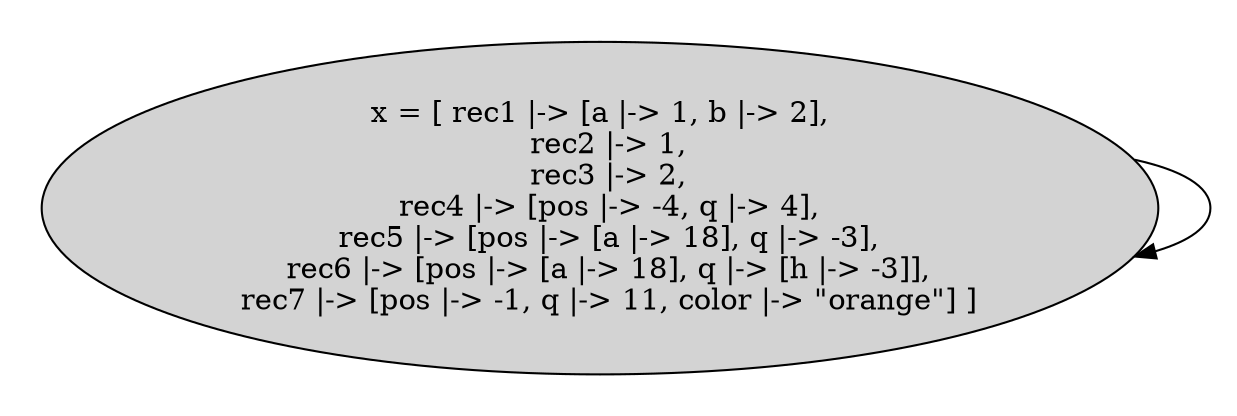 strict digraph DiskGraph {
nodesep=0.35;
subgraph cluster_graph {
color="white";
8197327334915441840 [label="x = [ rec1 |-> [a |-> 1, b |-> 2],\n  rec2 |-> 1,\n  rec3 |-> 2,\n  rec4 |-> [pos |-> -4, q |-> 4],\n  rec5 |-> [pos |-> [a |-> 18], q |-> -3],\n  rec6 |-> [pos |-> [a |-> 18], q |-> [h |-> -3]],\n  rec7 |-> [pos |-> -1, q |-> 11, color |-> \"orange\"] ]",style = filled]
8197327334915441840 -> 8197327334915441840 [label="",color="black",fontcolor="black"];
{rank = same; 8197327334915441840;}
}
}